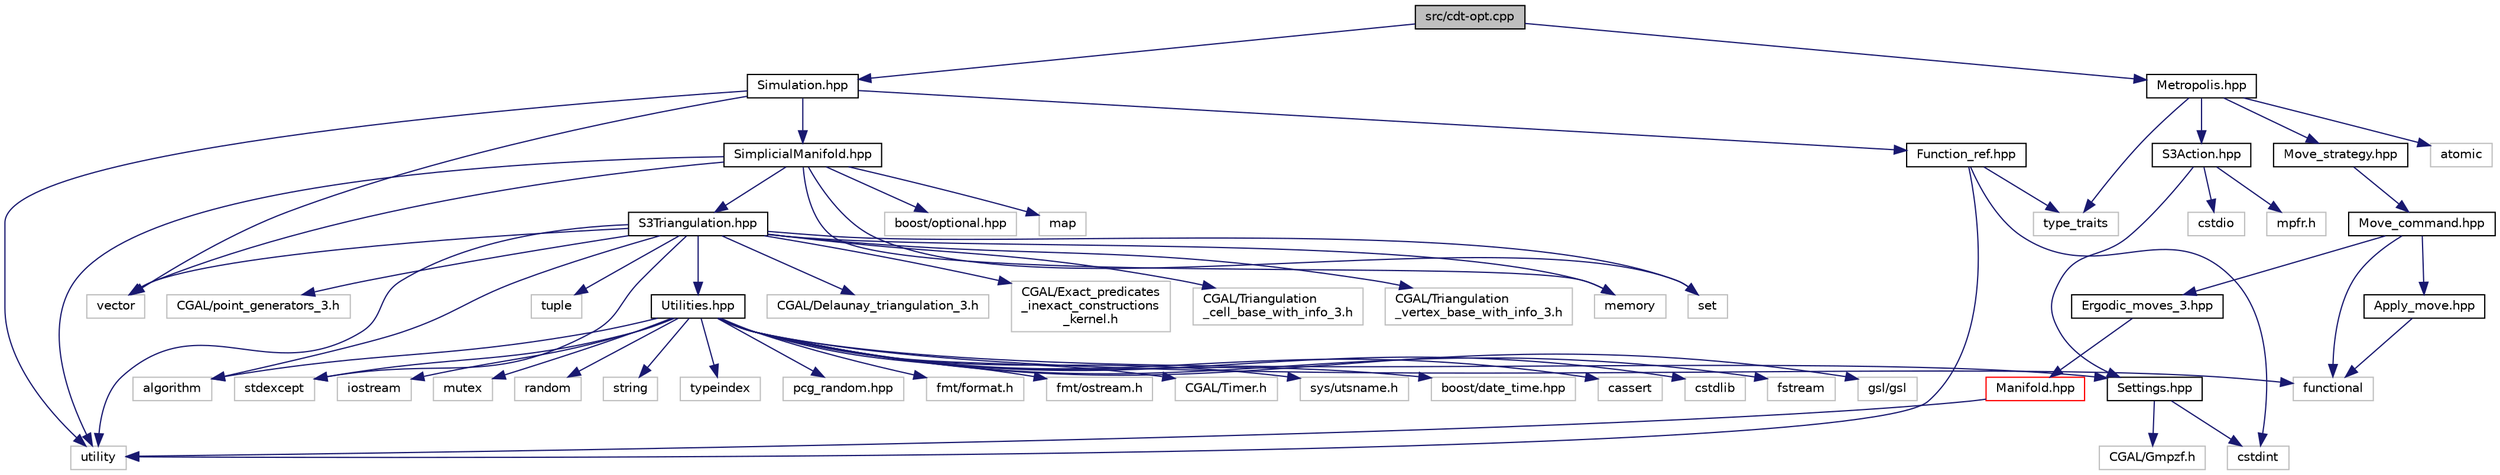 digraph "src/cdt-opt.cpp"
{
 // LATEX_PDF_SIZE
  edge [fontname="Helvetica",fontsize="10",labelfontname="Helvetica",labelfontsize="10"];
  node [fontname="Helvetica",fontsize="10",shape=record];
  Node1 [label="src/cdt-opt.cpp",height=0.2,width=0.4,color="black", fillcolor="grey75", style="filled", fontcolor="black",tooltip="Outputs values to determine optimizations."];
  Node1 -> Node2 [color="midnightblue",fontsize="10",style="solid",fontname="Helvetica"];
  Node2 [label="Metropolis.hpp",height=0.2,width=0.4,color="black", fillcolor="white", style="filled",URL="$_metropolis_8hpp.html",tooltip="Perform Metropolis-Hastings algorithm on Delaunay Triangulations."];
  Node2 -> Node3 [color="midnightblue",fontsize="10",style="solid",fontname="Helvetica"];
  Node3 [label="Move_strategy.hpp",height=0.2,width=0.4,color="black", fillcolor="white", style="filled",URL="$_move__strategy_8hpp_source.html",tooltip=" "];
  Node3 -> Node4 [color="midnightblue",fontsize="10",style="solid",fontname="Helvetica"];
  Node4 [label="Move_command.hpp",height=0.2,width=0.4,color="black", fillcolor="white", style="filled",URL="$_move__command_8hpp.html",tooltip="Do ergodic moves using the Command pattern."];
  Node4 -> Node5 [color="midnightblue",fontsize="10",style="solid",fontname="Helvetica"];
  Node5 [label="Apply_move.hpp",height=0.2,width=0.4,color="black", fillcolor="white", style="filled",URL="$_apply__move_8hpp.html",tooltip="Apply Pachner moves to foliated Delaunay triangulations."];
  Node5 -> Node6 [color="midnightblue",fontsize="10",style="solid",fontname="Helvetica"];
  Node6 [label="functional",height=0.2,width=0.4,color="grey75", fillcolor="white", style="filled",tooltip=" "];
  Node4 -> Node7 [color="midnightblue",fontsize="10",style="solid",fontname="Helvetica"];
  Node7 [label="Ergodic_moves_3.hpp",height=0.2,width=0.4,color="black", fillcolor="white", style="filled",URL="$_ergodic__moves__3_8hpp.html",tooltip="Pachner moves on 2+1 dimensional foliated Delaunay triangulations."];
  Node7 -> Node8 [color="midnightblue",fontsize="10",style="solid",fontname="Helvetica"];
  Node8 [label="Manifold.hpp",height=0.2,width=0.4,color="red", fillcolor="white", style="filled",URL="$_manifold_8hpp.html",tooltip="Data structures for manifolds."];
  Node8 -> Node40 [color="midnightblue",fontsize="10",style="solid",fontname="Helvetica"];
  Node40 [label="utility",height=0.2,width=0.4,color="grey75", fillcolor="white", style="filled",tooltip=" "];
  Node4 -> Node6 [color="midnightblue",fontsize="10",style="solid",fontname="Helvetica"];
  Node2 -> Node41 [color="midnightblue",fontsize="10",style="solid",fontname="Helvetica"];
  Node41 [label="S3Action.hpp",height=0.2,width=0.4,color="black", fillcolor="white", style="filled",URL="$_s3_action_8hpp.html",tooltip="Calculate S3 bulk actions on 3D Delaunay Triangulations."];
  Node41 -> Node29 [color="midnightblue",fontsize="10",style="solid",fontname="Helvetica"];
  Node29 [label="Settings.hpp",height=0.2,width=0.4,color="black", fillcolor="white", style="filled",URL="$_settings_8hpp.html",tooltip="Global integer and precision settings."];
  Node29 -> Node30 [color="midnightblue",fontsize="10",style="solid",fontname="Helvetica"];
  Node30 [label="CGAL/Gmpzf.h",height=0.2,width=0.4,color="grey75", fillcolor="white", style="filled",tooltip=" "];
  Node29 -> Node31 [color="midnightblue",fontsize="10",style="solid",fontname="Helvetica"];
  Node31 [label="cstdint",height=0.2,width=0.4,color="grey75", fillcolor="white", style="filled",tooltip=" "];
  Node41 -> Node42 [color="midnightblue",fontsize="10",style="solid",fontname="Helvetica"];
  Node42 [label="cstdio",height=0.2,width=0.4,color="grey75", fillcolor="white", style="filled",tooltip=" "];
  Node41 -> Node43 [color="midnightblue",fontsize="10",style="solid",fontname="Helvetica"];
  Node43 [label="mpfr.h",height=0.2,width=0.4,color="grey75", fillcolor="white", style="filled",tooltip=" "];
  Node2 -> Node44 [color="midnightblue",fontsize="10",style="solid",fontname="Helvetica"];
  Node44 [label="atomic",height=0.2,width=0.4,color="grey75", fillcolor="white", style="filled",tooltip=" "];
  Node2 -> Node45 [color="midnightblue",fontsize="10",style="solid",fontname="Helvetica"];
  Node45 [label="type_traits",height=0.2,width=0.4,color="grey75", fillcolor="white", style="filled",tooltip=" "];
  Node1 -> Node46 [color="midnightblue",fontsize="10",style="solid",fontname="Helvetica"];
  Node46 [label="Simulation.hpp",height=0.2,width=0.4,color="black", fillcolor="white", style="filled",URL="$_simulation_8hpp.html",tooltip="Simulation class."];
  Node46 -> Node47 [color="midnightblue",fontsize="10",style="solid",fontname="Helvetica"];
  Node47 [label="Function_ref.hpp",height=0.2,width=0.4,color="black", fillcolor="white", style="filled",URL="$_function__ref_8hpp.html",tooltip="Efficient, type-erasing, non-owning function reference."];
  Node47 -> Node31 [color="midnightblue",fontsize="10",style="solid",fontname="Helvetica"];
  Node47 -> Node45 [color="midnightblue",fontsize="10",style="solid",fontname="Helvetica"];
  Node47 -> Node40 [color="midnightblue",fontsize="10",style="solid",fontname="Helvetica"];
  Node46 -> Node48 [color="midnightblue",fontsize="10",style="solid",fontname="Helvetica"];
  Node48 [label="SimplicialManifold.hpp",height=0.2,width=0.4,color="black", fillcolor="white", style="filled",URL="$_simplicial_manifold_8hpp.html",tooltip="Data structures for simplicial manifolds."];
  Node48 -> Node49 [color="midnightblue",fontsize="10",style="solid",fontname="Helvetica"];
  Node49 [label="S3Triangulation.hpp",height=0.2,width=0.4,color="black", fillcolor="white", style="filled",URL="$_s3_triangulation_8hpp.html",tooltip="Functions on 3D Spherical Delaunay Triangulations."];
  Node49 -> Node32 [color="midnightblue",fontsize="10",style="solid",fontname="Helvetica"];
  Node32 [label="CGAL/Delaunay_triangulation_3.h",height=0.2,width=0.4,color="grey75", fillcolor="white", style="filled",tooltip=" "];
  Node49 -> Node33 [color="midnightblue",fontsize="10",style="solid",fontname="Helvetica"];
  Node33 [label="CGAL/Exact_predicates\l_inexact_constructions\l_kernel.h",height=0.2,width=0.4,color="grey75", fillcolor="white", style="filled",tooltip=" "];
  Node49 -> Node34 [color="midnightblue",fontsize="10",style="solid",fontname="Helvetica"];
  Node34 [label="CGAL/Triangulation\l_cell_base_with_info_3.h",height=0.2,width=0.4,color="grey75", fillcolor="white", style="filled",tooltip=" "];
  Node49 -> Node35 [color="midnightblue",fontsize="10",style="solid",fontname="Helvetica"];
  Node35 [label="CGAL/Triangulation\l_vertex_base_with_info_3.h",height=0.2,width=0.4,color="grey75", fillcolor="white", style="filled",tooltip=" "];
  Node49 -> Node36 [color="midnightblue",fontsize="10",style="solid",fontname="Helvetica"];
  Node36 [label="CGAL/point_generators_3.h",height=0.2,width=0.4,color="grey75", fillcolor="white", style="filled",tooltip=" "];
  Node49 -> Node11 [color="midnightblue",fontsize="10",style="solid",fontname="Helvetica"];
  Node11 [label="Utilities.hpp",height=0.2,width=0.4,color="black", fillcolor="white", style="filled",URL="$_utilities_8hpp.html",tooltip="Utility functions."];
  Node11 -> Node12 [color="midnightblue",fontsize="10",style="solid",fontname="Helvetica"];
  Node12 [label="CGAL/Timer.h",height=0.2,width=0.4,color="grey75", fillcolor="white", style="filled",tooltip=" "];
  Node11 -> Node13 [color="midnightblue",fontsize="10",style="solid",fontname="Helvetica"];
  Node13 [label="sys/utsname.h",height=0.2,width=0.4,color="grey75", fillcolor="white", style="filled",tooltip=" "];
  Node11 -> Node14 [color="midnightblue",fontsize="10",style="solid",fontname="Helvetica"];
  Node14 [label="boost/date_time.hpp",height=0.2,width=0.4,color="grey75", fillcolor="white", style="filled",tooltip=" "];
  Node11 -> Node15 [color="midnightblue",fontsize="10",style="solid",fontname="Helvetica"];
  Node15 [label="algorithm",height=0.2,width=0.4,color="grey75", fillcolor="white", style="filled",tooltip=" "];
  Node11 -> Node16 [color="midnightblue",fontsize="10",style="solid",fontname="Helvetica"];
  Node16 [label="cassert",height=0.2,width=0.4,color="grey75", fillcolor="white", style="filled",tooltip=" "];
  Node11 -> Node17 [color="midnightblue",fontsize="10",style="solid",fontname="Helvetica"];
  Node17 [label="cstdlib",height=0.2,width=0.4,color="grey75", fillcolor="white", style="filled",tooltip=" "];
  Node11 -> Node18 [color="midnightblue",fontsize="10",style="solid",fontname="Helvetica"];
  Node18 [label="fstream",height=0.2,width=0.4,color="grey75", fillcolor="white", style="filled",tooltip=" "];
  Node11 -> Node6 [color="midnightblue",fontsize="10",style="solid",fontname="Helvetica"];
  Node11 -> Node19 [color="midnightblue",fontsize="10",style="solid",fontname="Helvetica"];
  Node19 [label="gsl/gsl",height=0.2,width=0.4,color="grey75", fillcolor="white", style="filled",tooltip=" "];
  Node11 -> Node20 [color="midnightblue",fontsize="10",style="solid",fontname="Helvetica"];
  Node20 [label="iostream",height=0.2,width=0.4,color="grey75", fillcolor="white", style="filled",tooltip=" "];
  Node11 -> Node21 [color="midnightblue",fontsize="10",style="solid",fontname="Helvetica"];
  Node21 [label="mutex",height=0.2,width=0.4,color="grey75", fillcolor="white", style="filled",tooltip=" "];
  Node11 -> Node22 [color="midnightblue",fontsize="10",style="solid",fontname="Helvetica"];
  Node22 [label="random",height=0.2,width=0.4,color="grey75", fillcolor="white", style="filled",tooltip=" "];
  Node11 -> Node23 [color="midnightblue",fontsize="10",style="solid",fontname="Helvetica"];
  Node23 [label="stdexcept",height=0.2,width=0.4,color="grey75", fillcolor="white", style="filled",tooltip=" "];
  Node11 -> Node24 [color="midnightblue",fontsize="10",style="solid",fontname="Helvetica"];
  Node24 [label="string",height=0.2,width=0.4,color="grey75", fillcolor="white", style="filled",tooltip=" "];
  Node11 -> Node25 [color="midnightblue",fontsize="10",style="solid",fontname="Helvetica"];
  Node25 [label="typeindex",height=0.2,width=0.4,color="grey75", fillcolor="white", style="filled",tooltip=" "];
  Node11 -> Node26 [color="midnightblue",fontsize="10",style="solid",fontname="Helvetica"];
  Node26 [label="pcg_random.hpp",height=0.2,width=0.4,color="grey75", fillcolor="white", style="filled",tooltip=" "];
  Node11 -> Node27 [color="midnightblue",fontsize="10",style="solid",fontname="Helvetica"];
  Node27 [label="fmt/format.h",height=0.2,width=0.4,color="grey75", fillcolor="white", style="filled",tooltip=" "];
  Node11 -> Node28 [color="midnightblue",fontsize="10",style="solid",fontname="Helvetica"];
  Node28 [label="fmt/ostream.h",height=0.2,width=0.4,color="grey75", fillcolor="white", style="filled",tooltip=" "];
  Node11 -> Node29 [color="midnightblue",fontsize="10",style="solid",fontname="Helvetica"];
  Node49 -> Node15 [color="midnightblue",fontsize="10",style="solid",fontname="Helvetica"];
  Node49 -> Node50 [color="midnightblue",fontsize="10",style="solid",fontname="Helvetica"];
  Node50 [label="memory",height=0.2,width=0.4,color="grey75", fillcolor="white", style="filled",tooltip=" "];
  Node49 -> Node51 [color="midnightblue",fontsize="10",style="solid",fontname="Helvetica"];
  Node51 [label="set",height=0.2,width=0.4,color="grey75", fillcolor="white", style="filled",tooltip=" "];
  Node49 -> Node23 [color="midnightblue",fontsize="10",style="solid",fontname="Helvetica"];
  Node49 -> Node52 [color="midnightblue",fontsize="10",style="solid",fontname="Helvetica"];
  Node52 [label="tuple",height=0.2,width=0.4,color="grey75", fillcolor="white", style="filled",tooltip=" "];
  Node49 -> Node40 [color="midnightblue",fontsize="10",style="solid",fontname="Helvetica"];
  Node49 -> Node53 [color="midnightblue",fontsize="10",style="solid",fontname="Helvetica"];
  Node53 [label="vector",height=0.2,width=0.4,color="grey75", fillcolor="white", style="filled",tooltip=" "];
  Node48 -> Node54 [color="midnightblue",fontsize="10",style="solid",fontname="Helvetica"];
  Node54 [label="boost/optional.hpp",height=0.2,width=0.4,color="grey75", fillcolor="white", style="filled",tooltip=" "];
  Node48 -> Node55 [color="midnightblue",fontsize="10",style="solid",fontname="Helvetica"];
  Node55 [label="map",height=0.2,width=0.4,color="grey75", fillcolor="white", style="filled",tooltip=" "];
  Node48 -> Node50 [color="midnightblue",fontsize="10",style="solid",fontname="Helvetica"];
  Node48 -> Node51 [color="midnightblue",fontsize="10",style="solid",fontname="Helvetica"];
  Node48 -> Node40 [color="midnightblue",fontsize="10",style="solid",fontname="Helvetica"];
  Node48 -> Node53 [color="midnightblue",fontsize="10",style="solid",fontname="Helvetica"];
  Node46 -> Node40 [color="midnightblue",fontsize="10",style="solid",fontname="Helvetica"];
  Node46 -> Node53 [color="midnightblue",fontsize="10",style="solid",fontname="Helvetica"];
}
